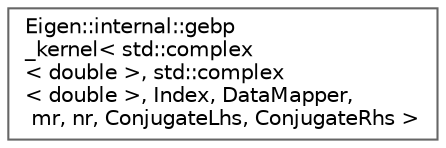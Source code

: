 digraph "Graphical Class Hierarchy"
{
 // LATEX_PDF_SIZE
  bgcolor="transparent";
  edge [fontname=Helvetica,fontsize=10,labelfontname=Helvetica,labelfontsize=10];
  node [fontname=Helvetica,fontsize=10,shape=box,height=0.2,width=0.4];
  rankdir="LR";
  Node0 [id="Node000000",label="Eigen::internal::gebp\l_kernel\< std::complex\l\< double \>, std::complex\l\< double \>, Index, DataMapper,\l mr, nr, ConjugateLhs, ConjugateRhs \>",height=0.2,width=0.4,color="grey40", fillcolor="white", style="filled",URL="$structEigen_1_1internal_1_1gebp__kernel_3_01std_1_1complex_3_01double_01_4_00_01std_1_1complex_36fe2c47a1b67e26825a240acec5f69d1.html",tooltip=" "];
}
